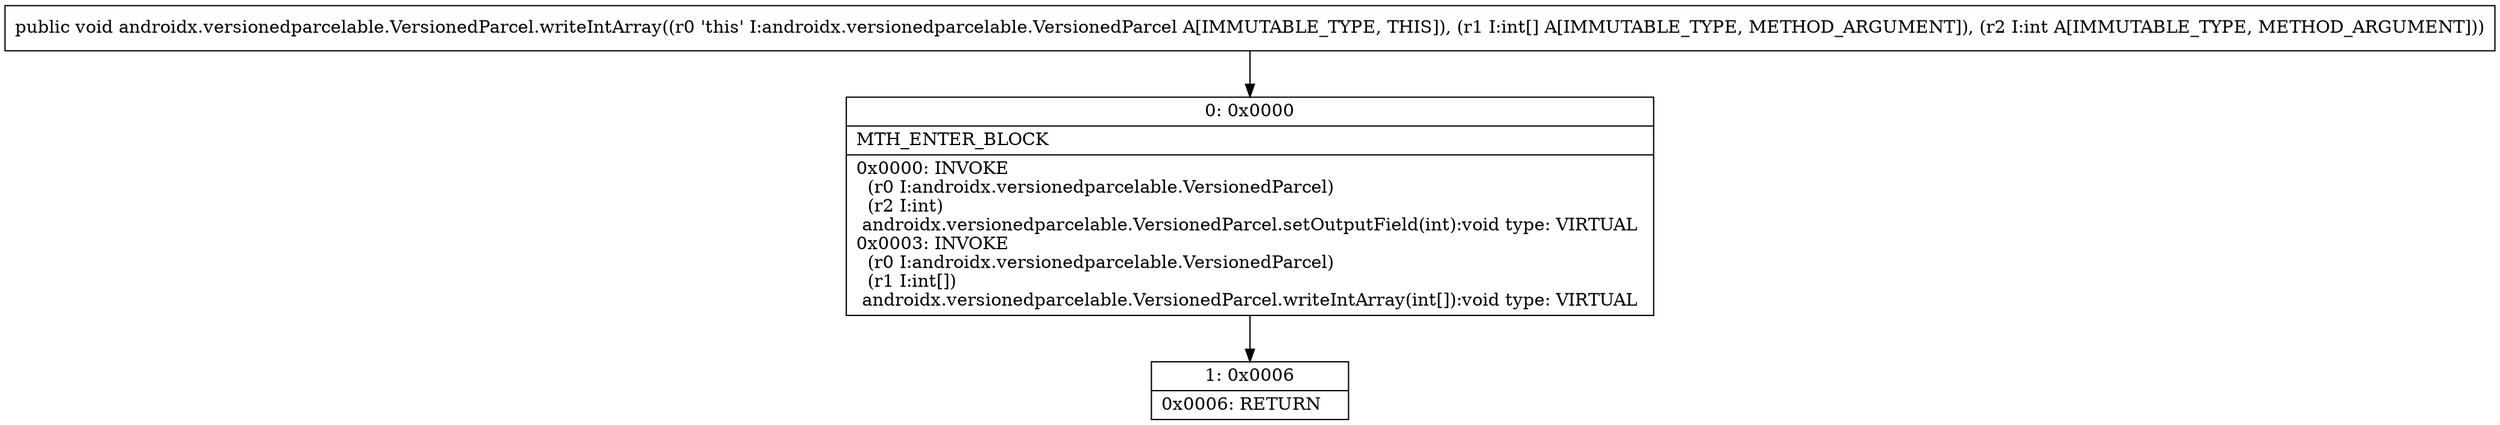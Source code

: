digraph "CFG forandroidx.versionedparcelable.VersionedParcel.writeIntArray([II)V" {
Node_0 [shape=record,label="{0\:\ 0x0000|MTH_ENTER_BLOCK\l|0x0000: INVOKE  \l  (r0 I:androidx.versionedparcelable.VersionedParcel)\l  (r2 I:int)\l androidx.versionedparcelable.VersionedParcel.setOutputField(int):void type: VIRTUAL \l0x0003: INVOKE  \l  (r0 I:androidx.versionedparcelable.VersionedParcel)\l  (r1 I:int[])\l androidx.versionedparcelable.VersionedParcel.writeIntArray(int[]):void type: VIRTUAL \l}"];
Node_1 [shape=record,label="{1\:\ 0x0006|0x0006: RETURN   \l}"];
MethodNode[shape=record,label="{public void androidx.versionedparcelable.VersionedParcel.writeIntArray((r0 'this' I:androidx.versionedparcelable.VersionedParcel A[IMMUTABLE_TYPE, THIS]), (r1 I:int[] A[IMMUTABLE_TYPE, METHOD_ARGUMENT]), (r2 I:int A[IMMUTABLE_TYPE, METHOD_ARGUMENT])) }"];
MethodNode -> Node_0;
Node_0 -> Node_1;
}

